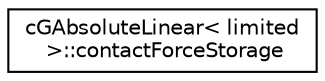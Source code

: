 digraph "Graphical Class Hierarchy"
{
 // LATEX_PDF_SIZE
  edge [fontname="Helvetica",fontsize="10",labelfontname="Helvetica",labelfontsize="10"];
  node [fontname="Helvetica",fontsize="10",shape=record];
  rankdir="LR";
  Node0 [label="cGAbsoluteLinear\< limited\l \>::contactForceStorage",height=0.2,width=0.4,color="black", fillcolor="white", style="filled",URL="$structpFlow_1_1cfModels_1_1cGAbsoluteLinear_1_1contactForceStorage.html",tooltip=" "];
}
